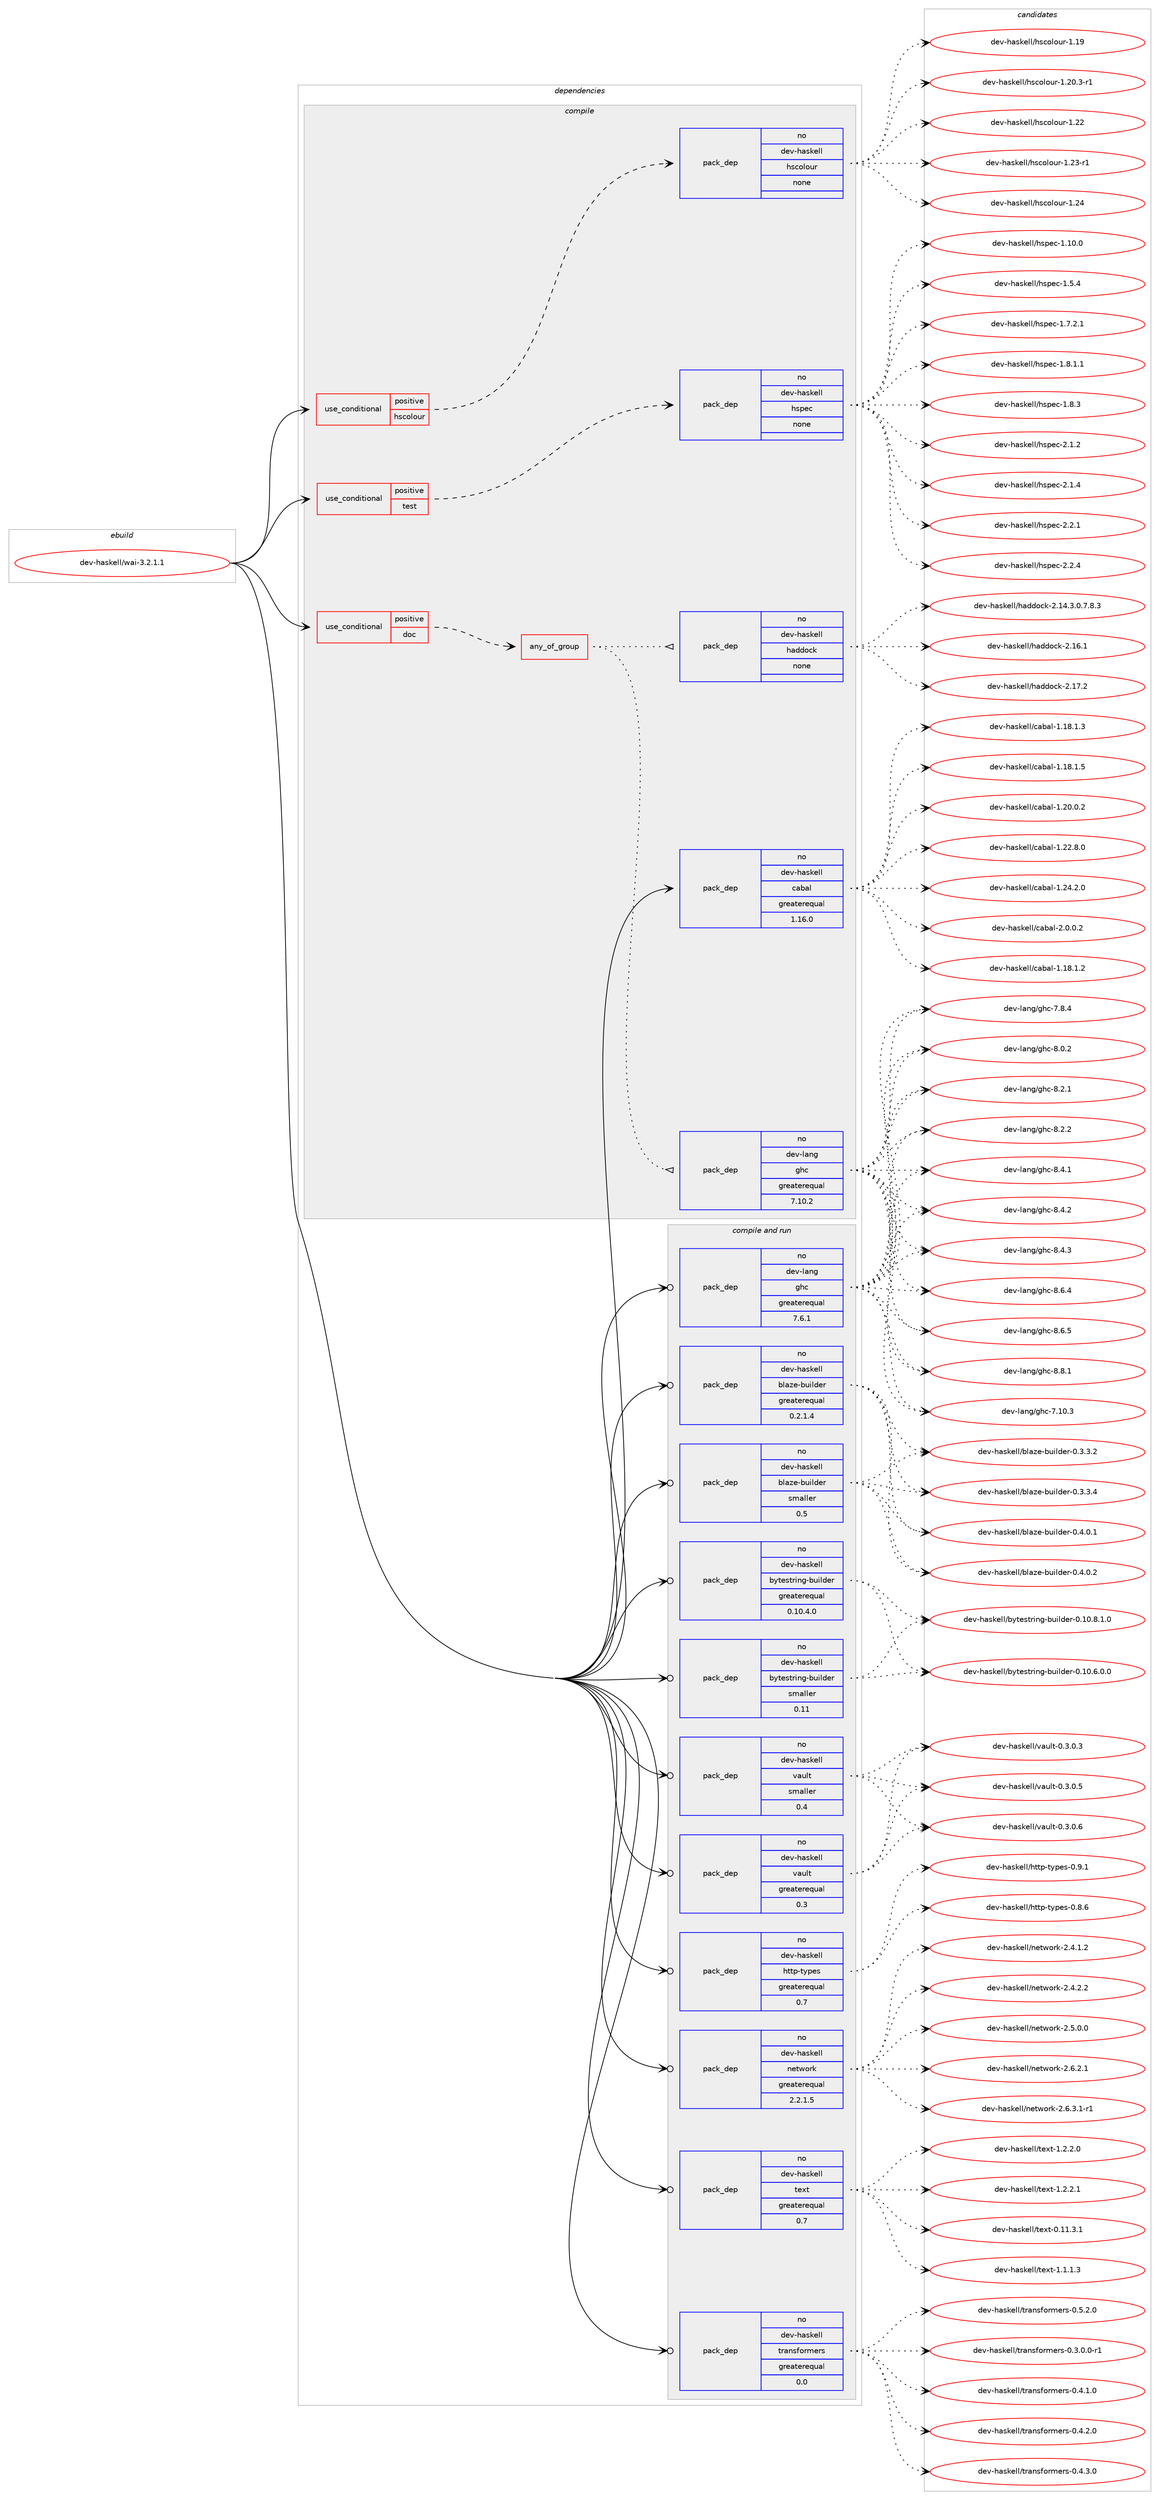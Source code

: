 digraph prolog {

# *************
# Graph options
# *************

newrank=true;
concentrate=true;
compound=true;
graph [rankdir=LR,fontname=Helvetica,fontsize=10,ranksep=1.5];#, ranksep=2.5, nodesep=0.2];
edge  [arrowhead=vee];
node  [fontname=Helvetica,fontsize=10];

# **********
# The ebuild
# **********

subgraph cluster_leftcol {
color=gray;
rank=same;
label=<<i>ebuild</i>>;
id [label="dev-haskell/wai-3.2.1.1", color=red, width=4, href="../dev-haskell/wai-3.2.1.1.svg"];
}

# ****************
# The dependencies
# ****************

subgraph cluster_midcol {
color=gray;
label=<<i>dependencies</i>>;
subgraph cluster_compile {
fillcolor="#eeeeee";
style=filled;
label=<<i>compile</i>>;
subgraph cond128119 {
dependency547163 [label=<<TABLE BORDER="0" CELLBORDER="1" CELLSPACING="0" CELLPADDING="4"><TR><TD ROWSPAN="3" CELLPADDING="10">use_conditional</TD></TR><TR><TD>positive</TD></TR><TR><TD>doc</TD></TR></TABLE>>, shape=none, color=red];
subgraph any10694 {
dependency547164 [label=<<TABLE BORDER="0" CELLBORDER="1" CELLSPACING="0" CELLPADDING="4"><TR><TD CELLPADDING="10">any_of_group</TD></TR></TABLE>>, shape=none, color=red];subgraph pack407993 {
dependency547165 [label=<<TABLE BORDER="0" CELLBORDER="1" CELLSPACING="0" CELLPADDING="4" WIDTH="220"><TR><TD ROWSPAN="6" CELLPADDING="30">pack_dep</TD></TR><TR><TD WIDTH="110">no</TD></TR><TR><TD>dev-haskell</TD></TR><TR><TD>haddock</TD></TR><TR><TD>none</TD></TR><TR><TD></TD></TR></TABLE>>, shape=none, color=blue];
}
dependency547164:e -> dependency547165:w [weight=20,style="dotted",arrowhead="oinv"];
subgraph pack407994 {
dependency547166 [label=<<TABLE BORDER="0" CELLBORDER="1" CELLSPACING="0" CELLPADDING="4" WIDTH="220"><TR><TD ROWSPAN="6" CELLPADDING="30">pack_dep</TD></TR><TR><TD WIDTH="110">no</TD></TR><TR><TD>dev-lang</TD></TR><TR><TD>ghc</TD></TR><TR><TD>greaterequal</TD></TR><TR><TD>7.10.2</TD></TR></TABLE>>, shape=none, color=blue];
}
dependency547164:e -> dependency547166:w [weight=20,style="dotted",arrowhead="oinv"];
}
dependency547163:e -> dependency547164:w [weight=20,style="dashed",arrowhead="vee"];
}
id:e -> dependency547163:w [weight=20,style="solid",arrowhead="vee"];
subgraph cond128120 {
dependency547167 [label=<<TABLE BORDER="0" CELLBORDER="1" CELLSPACING="0" CELLPADDING="4"><TR><TD ROWSPAN="3" CELLPADDING="10">use_conditional</TD></TR><TR><TD>positive</TD></TR><TR><TD>hscolour</TD></TR></TABLE>>, shape=none, color=red];
subgraph pack407995 {
dependency547168 [label=<<TABLE BORDER="0" CELLBORDER="1" CELLSPACING="0" CELLPADDING="4" WIDTH="220"><TR><TD ROWSPAN="6" CELLPADDING="30">pack_dep</TD></TR><TR><TD WIDTH="110">no</TD></TR><TR><TD>dev-haskell</TD></TR><TR><TD>hscolour</TD></TR><TR><TD>none</TD></TR><TR><TD></TD></TR></TABLE>>, shape=none, color=blue];
}
dependency547167:e -> dependency547168:w [weight=20,style="dashed",arrowhead="vee"];
}
id:e -> dependency547167:w [weight=20,style="solid",arrowhead="vee"];
subgraph cond128121 {
dependency547169 [label=<<TABLE BORDER="0" CELLBORDER="1" CELLSPACING="0" CELLPADDING="4"><TR><TD ROWSPAN="3" CELLPADDING="10">use_conditional</TD></TR><TR><TD>positive</TD></TR><TR><TD>test</TD></TR></TABLE>>, shape=none, color=red];
subgraph pack407996 {
dependency547170 [label=<<TABLE BORDER="0" CELLBORDER="1" CELLSPACING="0" CELLPADDING="4" WIDTH="220"><TR><TD ROWSPAN="6" CELLPADDING="30">pack_dep</TD></TR><TR><TD WIDTH="110">no</TD></TR><TR><TD>dev-haskell</TD></TR><TR><TD>hspec</TD></TR><TR><TD>none</TD></TR><TR><TD></TD></TR></TABLE>>, shape=none, color=blue];
}
dependency547169:e -> dependency547170:w [weight=20,style="dashed",arrowhead="vee"];
}
id:e -> dependency547169:w [weight=20,style="solid",arrowhead="vee"];
subgraph pack407997 {
dependency547171 [label=<<TABLE BORDER="0" CELLBORDER="1" CELLSPACING="0" CELLPADDING="4" WIDTH="220"><TR><TD ROWSPAN="6" CELLPADDING="30">pack_dep</TD></TR><TR><TD WIDTH="110">no</TD></TR><TR><TD>dev-haskell</TD></TR><TR><TD>cabal</TD></TR><TR><TD>greaterequal</TD></TR><TR><TD>1.16.0</TD></TR></TABLE>>, shape=none, color=blue];
}
id:e -> dependency547171:w [weight=20,style="solid",arrowhead="vee"];
}
subgraph cluster_compileandrun {
fillcolor="#eeeeee";
style=filled;
label=<<i>compile and run</i>>;
subgraph pack407998 {
dependency547172 [label=<<TABLE BORDER="0" CELLBORDER="1" CELLSPACING="0" CELLPADDING="4" WIDTH="220"><TR><TD ROWSPAN="6" CELLPADDING="30">pack_dep</TD></TR><TR><TD WIDTH="110">no</TD></TR><TR><TD>dev-haskell</TD></TR><TR><TD>blaze-builder</TD></TR><TR><TD>greaterequal</TD></TR><TR><TD>0.2.1.4</TD></TR></TABLE>>, shape=none, color=blue];
}
id:e -> dependency547172:w [weight=20,style="solid",arrowhead="odotvee"];
subgraph pack407999 {
dependency547173 [label=<<TABLE BORDER="0" CELLBORDER="1" CELLSPACING="0" CELLPADDING="4" WIDTH="220"><TR><TD ROWSPAN="6" CELLPADDING="30">pack_dep</TD></TR><TR><TD WIDTH="110">no</TD></TR><TR><TD>dev-haskell</TD></TR><TR><TD>blaze-builder</TD></TR><TR><TD>smaller</TD></TR><TR><TD>0.5</TD></TR></TABLE>>, shape=none, color=blue];
}
id:e -> dependency547173:w [weight=20,style="solid",arrowhead="odotvee"];
subgraph pack408000 {
dependency547174 [label=<<TABLE BORDER="0" CELLBORDER="1" CELLSPACING="0" CELLPADDING="4" WIDTH="220"><TR><TD ROWSPAN="6" CELLPADDING="30">pack_dep</TD></TR><TR><TD WIDTH="110">no</TD></TR><TR><TD>dev-haskell</TD></TR><TR><TD>bytestring-builder</TD></TR><TR><TD>greaterequal</TD></TR><TR><TD>0.10.4.0</TD></TR></TABLE>>, shape=none, color=blue];
}
id:e -> dependency547174:w [weight=20,style="solid",arrowhead="odotvee"];
subgraph pack408001 {
dependency547175 [label=<<TABLE BORDER="0" CELLBORDER="1" CELLSPACING="0" CELLPADDING="4" WIDTH="220"><TR><TD ROWSPAN="6" CELLPADDING="30">pack_dep</TD></TR><TR><TD WIDTH="110">no</TD></TR><TR><TD>dev-haskell</TD></TR><TR><TD>bytestring-builder</TD></TR><TR><TD>smaller</TD></TR><TR><TD>0.11</TD></TR></TABLE>>, shape=none, color=blue];
}
id:e -> dependency547175:w [weight=20,style="solid",arrowhead="odotvee"];
subgraph pack408002 {
dependency547176 [label=<<TABLE BORDER="0" CELLBORDER="1" CELLSPACING="0" CELLPADDING="4" WIDTH="220"><TR><TD ROWSPAN="6" CELLPADDING="30">pack_dep</TD></TR><TR><TD WIDTH="110">no</TD></TR><TR><TD>dev-haskell</TD></TR><TR><TD>http-types</TD></TR><TR><TD>greaterequal</TD></TR><TR><TD>0.7</TD></TR></TABLE>>, shape=none, color=blue];
}
id:e -> dependency547176:w [weight=20,style="solid",arrowhead="odotvee"];
subgraph pack408003 {
dependency547177 [label=<<TABLE BORDER="0" CELLBORDER="1" CELLSPACING="0" CELLPADDING="4" WIDTH="220"><TR><TD ROWSPAN="6" CELLPADDING="30">pack_dep</TD></TR><TR><TD WIDTH="110">no</TD></TR><TR><TD>dev-haskell</TD></TR><TR><TD>network</TD></TR><TR><TD>greaterequal</TD></TR><TR><TD>2.2.1.5</TD></TR></TABLE>>, shape=none, color=blue];
}
id:e -> dependency547177:w [weight=20,style="solid",arrowhead="odotvee"];
subgraph pack408004 {
dependency547178 [label=<<TABLE BORDER="0" CELLBORDER="1" CELLSPACING="0" CELLPADDING="4" WIDTH="220"><TR><TD ROWSPAN="6" CELLPADDING="30">pack_dep</TD></TR><TR><TD WIDTH="110">no</TD></TR><TR><TD>dev-haskell</TD></TR><TR><TD>text</TD></TR><TR><TD>greaterequal</TD></TR><TR><TD>0.7</TD></TR></TABLE>>, shape=none, color=blue];
}
id:e -> dependency547178:w [weight=20,style="solid",arrowhead="odotvee"];
subgraph pack408005 {
dependency547179 [label=<<TABLE BORDER="0" CELLBORDER="1" CELLSPACING="0" CELLPADDING="4" WIDTH="220"><TR><TD ROWSPAN="6" CELLPADDING="30">pack_dep</TD></TR><TR><TD WIDTH="110">no</TD></TR><TR><TD>dev-haskell</TD></TR><TR><TD>transformers</TD></TR><TR><TD>greaterequal</TD></TR><TR><TD>0.0</TD></TR></TABLE>>, shape=none, color=blue];
}
id:e -> dependency547179:w [weight=20,style="solid",arrowhead="odotvee"];
subgraph pack408006 {
dependency547180 [label=<<TABLE BORDER="0" CELLBORDER="1" CELLSPACING="0" CELLPADDING="4" WIDTH="220"><TR><TD ROWSPAN="6" CELLPADDING="30">pack_dep</TD></TR><TR><TD WIDTH="110">no</TD></TR><TR><TD>dev-haskell</TD></TR><TR><TD>vault</TD></TR><TR><TD>greaterequal</TD></TR><TR><TD>0.3</TD></TR></TABLE>>, shape=none, color=blue];
}
id:e -> dependency547180:w [weight=20,style="solid",arrowhead="odotvee"];
subgraph pack408007 {
dependency547181 [label=<<TABLE BORDER="0" CELLBORDER="1" CELLSPACING="0" CELLPADDING="4" WIDTH="220"><TR><TD ROWSPAN="6" CELLPADDING="30">pack_dep</TD></TR><TR><TD WIDTH="110">no</TD></TR><TR><TD>dev-haskell</TD></TR><TR><TD>vault</TD></TR><TR><TD>smaller</TD></TR><TR><TD>0.4</TD></TR></TABLE>>, shape=none, color=blue];
}
id:e -> dependency547181:w [weight=20,style="solid",arrowhead="odotvee"];
subgraph pack408008 {
dependency547182 [label=<<TABLE BORDER="0" CELLBORDER="1" CELLSPACING="0" CELLPADDING="4" WIDTH="220"><TR><TD ROWSPAN="6" CELLPADDING="30">pack_dep</TD></TR><TR><TD WIDTH="110">no</TD></TR><TR><TD>dev-lang</TD></TR><TR><TD>ghc</TD></TR><TR><TD>greaterequal</TD></TR><TR><TD>7.6.1</TD></TR></TABLE>>, shape=none, color=blue];
}
id:e -> dependency547182:w [weight=20,style="solid",arrowhead="odotvee"];
}
subgraph cluster_run {
fillcolor="#eeeeee";
style=filled;
label=<<i>run</i>>;
}
}

# **************
# The candidates
# **************

subgraph cluster_choices {
rank=same;
color=gray;
label=<<i>candidates</i>>;

subgraph choice407993 {
color=black;
nodesep=1;
choice1001011184510497115107101108108471049710010011199107455046495246514648465546564651 [label="dev-haskell/haddock-2.14.3.0.7.8.3", color=red, width=4,href="../dev-haskell/haddock-2.14.3.0.7.8.3.svg"];
choice100101118451049711510710110810847104971001001119910745504649544649 [label="dev-haskell/haddock-2.16.1", color=red, width=4,href="../dev-haskell/haddock-2.16.1.svg"];
choice100101118451049711510710110810847104971001001119910745504649554650 [label="dev-haskell/haddock-2.17.2", color=red, width=4,href="../dev-haskell/haddock-2.17.2.svg"];
dependency547165:e -> choice1001011184510497115107101108108471049710010011199107455046495246514648465546564651:w [style=dotted,weight="100"];
dependency547165:e -> choice100101118451049711510710110810847104971001001119910745504649544649:w [style=dotted,weight="100"];
dependency547165:e -> choice100101118451049711510710110810847104971001001119910745504649554650:w [style=dotted,weight="100"];
}
subgraph choice407994 {
color=black;
nodesep=1;
choice1001011184510897110103471031049945554649484651 [label="dev-lang/ghc-7.10.3", color=red, width=4,href="../dev-lang/ghc-7.10.3.svg"];
choice10010111845108971101034710310499455546564652 [label="dev-lang/ghc-7.8.4", color=red, width=4,href="../dev-lang/ghc-7.8.4.svg"];
choice10010111845108971101034710310499455646484650 [label="dev-lang/ghc-8.0.2", color=red, width=4,href="../dev-lang/ghc-8.0.2.svg"];
choice10010111845108971101034710310499455646504649 [label="dev-lang/ghc-8.2.1", color=red, width=4,href="../dev-lang/ghc-8.2.1.svg"];
choice10010111845108971101034710310499455646504650 [label="dev-lang/ghc-8.2.2", color=red, width=4,href="../dev-lang/ghc-8.2.2.svg"];
choice10010111845108971101034710310499455646524649 [label="dev-lang/ghc-8.4.1", color=red, width=4,href="../dev-lang/ghc-8.4.1.svg"];
choice10010111845108971101034710310499455646524650 [label="dev-lang/ghc-8.4.2", color=red, width=4,href="../dev-lang/ghc-8.4.2.svg"];
choice10010111845108971101034710310499455646524651 [label="dev-lang/ghc-8.4.3", color=red, width=4,href="../dev-lang/ghc-8.4.3.svg"];
choice10010111845108971101034710310499455646544652 [label="dev-lang/ghc-8.6.4", color=red, width=4,href="../dev-lang/ghc-8.6.4.svg"];
choice10010111845108971101034710310499455646544653 [label="dev-lang/ghc-8.6.5", color=red, width=4,href="../dev-lang/ghc-8.6.5.svg"];
choice10010111845108971101034710310499455646564649 [label="dev-lang/ghc-8.8.1", color=red, width=4,href="../dev-lang/ghc-8.8.1.svg"];
dependency547166:e -> choice1001011184510897110103471031049945554649484651:w [style=dotted,weight="100"];
dependency547166:e -> choice10010111845108971101034710310499455546564652:w [style=dotted,weight="100"];
dependency547166:e -> choice10010111845108971101034710310499455646484650:w [style=dotted,weight="100"];
dependency547166:e -> choice10010111845108971101034710310499455646504649:w [style=dotted,weight="100"];
dependency547166:e -> choice10010111845108971101034710310499455646504650:w [style=dotted,weight="100"];
dependency547166:e -> choice10010111845108971101034710310499455646524649:w [style=dotted,weight="100"];
dependency547166:e -> choice10010111845108971101034710310499455646524650:w [style=dotted,weight="100"];
dependency547166:e -> choice10010111845108971101034710310499455646524651:w [style=dotted,weight="100"];
dependency547166:e -> choice10010111845108971101034710310499455646544652:w [style=dotted,weight="100"];
dependency547166:e -> choice10010111845108971101034710310499455646544653:w [style=dotted,weight="100"];
dependency547166:e -> choice10010111845108971101034710310499455646564649:w [style=dotted,weight="100"];
}
subgraph choice407995 {
color=black;
nodesep=1;
choice100101118451049711510710110810847104115991111081111171144549464957 [label="dev-haskell/hscolour-1.19", color=red, width=4,href="../dev-haskell/hscolour-1.19.svg"];
choice10010111845104971151071011081084710411599111108111117114454946504846514511449 [label="dev-haskell/hscolour-1.20.3-r1", color=red, width=4,href="../dev-haskell/hscolour-1.20.3-r1.svg"];
choice100101118451049711510710110810847104115991111081111171144549465050 [label="dev-haskell/hscolour-1.22", color=red, width=4,href="../dev-haskell/hscolour-1.22.svg"];
choice1001011184510497115107101108108471041159911110811111711445494650514511449 [label="dev-haskell/hscolour-1.23-r1", color=red, width=4,href="../dev-haskell/hscolour-1.23-r1.svg"];
choice100101118451049711510710110810847104115991111081111171144549465052 [label="dev-haskell/hscolour-1.24", color=red, width=4,href="../dev-haskell/hscolour-1.24.svg"];
dependency547168:e -> choice100101118451049711510710110810847104115991111081111171144549464957:w [style=dotted,weight="100"];
dependency547168:e -> choice10010111845104971151071011081084710411599111108111117114454946504846514511449:w [style=dotted,weight="100"];
dependency547168:e -> choice100101118451049711510710110810847104115991111081111171144549465050:w [style=dotted,weight="100"];
dependency547168:e -> choice1001011184510497115107101108108471041159911110811111711445494650514511449:w [style=dotted,weight="100"];
dependency547168:e -> choice100101118451049711510710110810847104115991111081111171144549465052:w [style=dotted,weight="100"];
}
subgraph choice407996 {
color=black;
nodesep=1;
choice1001011184510497115107101108108471041151121019945494649484648 [label="dev-haskell/hspec-1.10.0", color=red, width=4,href="../dev-haskell/hspec-1.10.0.svg"];
choice10010111845104971151071011081084710411511210199454946534652 [label="dev-haskell/hspec-1.5.4", color=red, width=4,href="../dev-haskell/hspec-1.5.4.svg"];
choice100101118451049711510710110810847104115112101994549465546504649 [label="dev-haskell/hspec-1.7.2.1", color=red, width=4,href="../dev-haskell/hspec-1.7.2.1.svg"];
choice100101118451049711510710110810847104115112101994549465646494649 [label="dev-haskell/hspec-1.8.1.1", color=red, width=4,href="../dev-haskell/hspec-1.8.1.1.svg"];
choice10010111845104971151071011081084710411511210199454946564651 [label="dev-haskell/hspec-1.8.3", color=red, width=4,href="../dev-haskell/hspec-1.8.3.svg"];
choice10010111845104971151071011081084710411511210199455046494650 [label="dev-haskell/hspec-2.1.2", color=red, width=4,href="../dev-haskell/hspec-2.1.2.svg"];
choice10010111845104971151071011081084710411511210199455046494652 [label="dev-haskell/hspec-2.1.4", color=red, width=4,href="../dev-haskell/hspec-2.1.4.svg"];
choice10010111845104971151071011081084710411511210199455046504649 [label="dev-haskell/hspec-2.2.1", color=red, width=4,href="../dev-haskell/hspec-2.2.1.svg"];
choice10010111845104971151071011081084710411511210199455046504652 [label="dev-haskell/hspec-2.2.4", color=red, width=4,href="../dev-haskell/hspec-2.2.4.svg"];
dependency547170:e -> choice1001011184510497115107101108108471041151121019945494649484648:w [style=dotted,weight="100"];
dependency547170:e -> choice10010111845104971151071011081084710411511210199454946534652:w [style=dotted,weight="100"];
dependency547170:e -> choice100101118451049711510710110810847104115112101994549465546504649:w [style=dotted,weight="100"];
dependency547170:e -> choice100101118451049711510710110810847104115112101994549465646494649:w [style=dotted,weight="100"];
dependency547170:e -> choice10010111845104971151071011081084710411511210199454946564651:w [style=dotted,weight="100"];
dependency547170:e -> choice10010111845104971151071011081084710411511210199455046494650:w [style=dotted,weight="100"];
dependency547170:e -> choice10010111845104971151071011081084710411511210199455046494652:w [style=dotted,weight="100"];
dependency547170:e -> choice10010111845104971151071011081084710411511210199455046504649:w [style=dotted,weight="100"];
dependency547170:e -> choice10010111845104971151071011081084710411511210199455046504652:w [style=dotted,weight="100"];
}
subgraph choice407997 {
color=black;
nodesep=1;
choice10010111845104971151071011081084799979897108454946495646494650 [label="dev-haskell/cabal-1.18.1.2", color=red, width=4,href="../dev-haskell/cabal-1.18.1.2.svg"];
choice10010111845104971151071011081084799979897108454946495646494651 [label="dev-haskell/cabal-1.18.1.3", color=red, width=4,href="../dev-haskell/cabal-1.18.1.3.svg"];
choice10010111845104971151071011081084799979897108454946495646494653 [label="dev-haskell/cabal-1.18.1.5", color=red, width=4,href="../dev-haskell/cabal-1.18.1.5.svg"];
choice10010111845104971151071011081084799979897108454946504846484650 [label="dev-haskell/cabal-1.20.0.2", color=red, width=4,href="../dev-haskell/cabal-1.20.0.2.svg"];
choice10010111845104971151071011081084799979897108454946505046564648 [label="dev-haskell/cabal-1.22.8.0", color=red, width=4,href="../dev-haskell/cabal-1.22.8.0.svg"];
choice10010111845104971151071011081084799979897108454946505246504648 [label="dev-haskell/cabal-1.24.2.0", color=red, width=4,href="../dev-haskell/cabal-1.24.2.0.svg"];
choice100101118451049711510710110810847999798971084550464846484650 [label="dev-haskell/cabal-2.0.0.2", color=red, width=4,href="../dev-haskell/cabal-2.0.0.2.svg"];
dependency547171:e -> choice10010111845104971151071011081084799979897108454946495646494650:w [style=dotted,weight="100"];
dependency547171:e -> choice10010111845104971151071011081084799979897108454946495646494651:w [style=dotted,weight="100"];
dependency547171:e -> choice10010111845104971151071011081084799979897108454946495646494653:w [style=dotted,weight="100"];
dependency547171:e -> choice10010111845104971151071011081084799979897108454946504846484650:w [style=dotted,weight="100"];
dependency547171:e -> choice10010111845104971151071011081084799979897108454946505046564648:w [style=dotted,weight="100"];
dependency547171:e -> choice10010111845104971151071011081084799979897108454946505246504648:w [style=dotted,weight="100"];
dependency547171:e -> choice100101118451049711510710110810847999798971084550464846484650:w [style=dotted,weight="100"];
}
subgraph choice407998 {
color=black;
nodesep=1;
choice100101118451049711510710110810847981089712210145981171051081001011144548465146514650 [label="dev-haskell/blaze-builder-0.3.3.2", color=red, width=4,href="../dev-haskell/blaze-builder-0.3.3.2.svg"];
choice100101118451049711510710110810847981089712210145981171051081001011144548465146514652 [label="dev-haskell/blaze-builder-0.3.3.4", color=red, width=4,href="../dev-haskell/blaze-builder-0.3.3.4.svg"];
choice100101118451049711510710110810847981089712210145981171051081001011144548465246484649 [label="dev-haskell/blaze-builder-0.4.0.1", color=red, width=4,href="../dev-haskell/blaze-builder-0.4.0.1.svg"];
choice100101118451049711510710110810847981089712210145981171051081001011144548465246484650 [label="dev-haskell/blaze-builder-0.4.0.2", color=red, width=4,href="../dev-haskell/blaze-builder-0.4.0.2.svg"];
dependency547172:e -> choice100101118451049711510710110810847981089712210145981171051081001011144548465146514650:w [style=dotted,weight="100"];
dependency547172:e -> choice100101118451049711510710110810847981089712210145981171051081001011144548465146514652:w [style=dotted,weight="100"];
dependency547172:e -> choice100101118451049711510710110810847981089712210145981171051081001011144548465246484649:w [style=dotted,weight="100"];
dependency547172:e -> choice100101118451049711510710110810847981089712210145981171051081001011144548465246484650:w [style=dotted,weight="100"];
}
subgraph choice407999 {
color=black;
nodesep=1;
choice100101118451049711510710110810847981089712210145981171051081001011144548465146514650 [label="dev-haskell/blaze-builder-0.3.3.2", color=red, width=4,href="../dev-haskell/blaze-builder-0.3.3.2.svg"];
choice100101118451049711510710110810847981089712210145981171051081001011144548465146514652 [label="dev-haskell/blaze-builder-0.3.3.4", color=red, width=4,href="../dev-haskell/blaze-builder-0.3.3.4.svg"];
choice100101118451049711510710110810847981089712210145981171051081001011144548465246484649 [label="dev-haskell/blaze-builder-0.4.0.1", color=red, width=4,href="../dev-haskell/blaze-builder-0.4.0.1.svg"];
choice100101118451049711510710110810847981089712210145981171051081001011144548465246484650 [label="dev-haskell/blaze-builder-0.4.0.2", color=red, width=4,href="../dev-haskell/blaze-builder-0.4.0.2.svg"];
dependency547173:e -> choice100101118451049711510710110810847981089712210145981171051081001011144548465146514650:w [style=dotted,weight="100"];
dependency547173:e -> choice100101118451049711510710110810847981089712210145981171051081001011144548465146514652:w [style=dotted,weight="100"];
dependency547173:e -> choice100101118451049711510710110810847981089712210145981171051081001011144548465246484649:w [style=dotted,weight="100"];
dependency547173:e -> choice100101118451049711510710110810847981089712210145981171051081001011144548465246484650:w [style=dotted,weight="100"];
}
subgraph choice408000 {
color=black;
nodesep=1;
choice1001011184510497115107101108108479812111610111511611410511010345981171051081001011144548464948465446484648 [label="dev-haskell/bytestring-builder-0.10.6.0.0", color=red, width=4,href="../dev-haskell/bytestring-builder-0.10.6.0.0.svg"];
choice1001011184510497115107101108108479812111610111511611410511010345981171051081001011144548464948465646494648 [label="dev-haskell/bytestring-builder-0.10.8.1.0", color=red, width=4,href="../dev-haskell/bytestring-builder-0.10.8.1.0.svg"];
dependency547174:e -> choice1001011184510497115107101108108479812111610111511611410511010345981171051081001011144548464948465446484648:w [style=dotted,weight="100"];
dependency547174:e -> choice1001011184510497115107101108108479812111610111511611410511010345981171051081001011144548464948465646494648:w [style=dotted,weight="100"];
}
subgraph choice408001 {
color=black;
nodesep=1;
choice1001011184510497115107101108108479812111610111511611410511010345981171051081001011144548464948465446484648 [label="dev-haskell/bytestring-builder-0.10.6.0.0", color=red, width=4,href="../dev-haskell/bytestring-builder-0.10.6.0.0.svg"];
choice1001011184510497115107101108108479812111610111511611410511010345981171051081001011144548464948465646494648 [label="dev-haskell/bytestring-builder-0.10.8.1.0", color=red, width=4,href="../dev-haskell/bytestring-builder-0.10.8.1.0.svg"];
dependency547175:e -> choice1001011184510497115107101108108479812111610111511611410511010345981171051081001011144548464948465446484648:w [style=dotted,weight="100"];
dependency547175:e -> choice1001011184510497115107101108108479812111610111511611410511010345981171051081001011144548464948465646494648:w [style=dotted,weight="100"];
}
subgraph choice408002 {
color=black;
nodesep=1;
choice10010111845104971151071011081084710411611611245116121112101115454846564654 [label="dev-haskell/http-types-0.8.6", color=red, width=4,href="../dev-haskell/http-types-0.8.6.svg"];
choice10010111845104971151071011081084710411611611245116121112101115454846574649 [label="dev-haskell/http-types-0.9.1", color=red, width=4,href="../dev-haskell/http-types-0.9.1.svg"];
dependency547176:e -> choice10010111845104971151071011081084710411611611245116121112101115454846564654:w [style=dotted,weight="100"];
dependency547176:e -> choice10010111845104971151071011081084710411611611245116121112101115454846574649:w [style=dotted,weight="100"];
}
subgraph choice408003 {
color=black;
nodesep=1;
choice1001011184510497115107101108108471101011161191111141074550465246494650 [label="dev-haskell/network-2.4.1.2", color=red, width=4,href="../dev-haskell/network-2.4.1.2.svg"];
choice1001011184510497115107101108108471101011161191111141074550465246504650 [label="dev-haskell/network-2.4.2.2", color=red, width=4,href="../dev-haskell/network-2.4.2.2.svg"];
choice1001011184510497115107101108108471101011161191111141074550465346484648 [label="dev-haskell/network-2.5.0.0", color=red, width=4,href="../dev-haskell/network-2.5.0.0.svg"];
choice1001011184510497115107101108108471101011161191111141074550465446504649 [label="dev-haskell/network-2.6.2.1", color=red, width=4,href="../dev-haskell/network-2.6.2.1.svg"];
choice10010111845104971151071011081084711010111611911111410745504654465146494511449 [label="dev-haskell/network-2.6.3.1-r1", color=red, width=4,href="../dev-haskell/network-2.6.3.1-r1.svg"];
dependency547177:e -> choice1001011184510497115107101108108471101011161191111141074550465246494650:w [style=dotted,weight="100"];
dependency547177:e -> choice1001011184510497115107101108108471101011161191111141074550465246504650:w [style=dotted,weight="100"];
dependency547177:e -> choice1001011184510497115107101108108471101011161191111141074550465346484648:w [style=dotted,weight="100"];
dependency547177:e -> choice1001011184510497115107101108108471101011161191111141074550465446504649:w [style=dotted,weight="100"];
dependency547177:e -> choice10010111845104971151071011081084711010111611911111410745504654465146494511449:w [style=dotted,weight="100"];
}
subgraph choice408004 {
color=black;
nodesep=1;
choice100101118451049711510710110810847116101120116454846494946514649 [label="dev-haskell/text-0.11.3.1", color=red, width=4,href="../dev-haskell/text-0.11.3.1.svg"];
choice1001011184510497115107101108108471161011201164549464946494651 [label="dev-haskell/text-1.1.1.3", color=red, width=4,href="../dev-haskell/text-1.1.1.3.svg"];
choice1001011184510497115107101108108471161011201164549465046504648 [label="dev-haskell/text-1.2.2.0", color=red, width=4,href="../dev-haskell/text-1.2.2.0.svg"];
choice1001011184510497115107101108108471161011201164549465046504649 [label="dev-haskell/text-1.2.2.1", color=red, width=4,href="../dev-haskell/text-1.2.2.1.svg"];
dependency547178:e -> choice100101118451049711510710110810847116101120116454846494946514649:w [style=dotted,weight="100"];
dependency547178:e -> choice1001011184510497115107101108108471161011201164549464946494651:w [style=dotted,weight="100"];
dependency547178:e -> choice1001011184510497115107101108108471161011201164549465046504648:w [style=dotted,weight="100"];
dependency547178:e -> choice1001011184510497115107101108108471161011201164549465046504649:w [style=dotted,weight="100"];
}
subgraph choice408005 {
color=black;
nodesep=1;
choice1001011184510497115107101108108471161149711011510211111410910111411545484651464846484511449 [label="dev-haskell/transformers-0.3.0.0-r1", color=red, width=4,href="../dev-haskell/transformers-0.3.0.0-r1.svg"];
choice100101118451049711510710110810847116114971101151021111141091011141154548465246494648 [label="dev-haskell/transformers-0.4.1.0", color=red, width=4,href="../dev-haskell/transformers-0.4.1.0.svg"];
choice100101118451049711510710110810847116114971101151021111141091011141154548465246504648 [label="dev-haskell/transformers-0.4.2.0", color=red, width=4,href="../dev-haskell/transformers-0.4.2.0.svg"];
choice100101118451049711510710110810847116114971101151021111141091011141154548465246514648 [label="dev-haskell/transformers-0.4.3.0", color=red, width=4,href="../dev-haskell/transformers-0.4.3.0.svg"];
choice100101118451049711510710110810847116114971101151021111141091011141154548465346504648 [label="dev-haskell/transformers-0.5.2.0", color=red, width=4,href="../dev-haskell/transformers-0.5.2.0.svg"];
dependency547179:e -> choice1001011184510497115107101108108471161149711011510211111410910111411545484651464846484511449:w [style=dotted,weight="100"];
dependency547179:e -> choice100101118451049711510710110810847116114971101151021111141091011141154548465246494648:w [style=dotted,weight="100"];
dependency547179:e -> choice100101118451049711510710110810847116114971101151021111141091011141154548465246504648:w [style=dotted,weight="100"];
dependency547179:e -> choice100101118451049711510710110810847116114971101151021111141091011141154548465246514648:w [style=dotted,weight="100"];
dependency547179:e -> choice100101118451049711510710110810847116114971101151021111141091011141154548465346504648:w [style=dotted,weight="100"];
}
subgraph choice408006 {
color=black;
nodesep=1;
choice100101118451049711510710110810847118971171081164548465146484651 [label="dev-haskell/vault-0.3.0.3", color=red, width=4,href="../dev-haskell/vault-0.3.0.3.svg"];
choice100101118451049711510710110810847118971171081164548465146484653 [label="dev-haskell/vault-0.3.0.5", color=red, width=4,href="../dev-haskell/vault-0.3.0.5.svg"];
choice100101118451049711510710110810847118971171081164548465146484654 [label="dev-haskell/vault-0.3.0.6", color=red, width=4,href="../dev-haskell/vault-0.3.0.6.svg"];
dependency547180:e -> choice100101118451049711510710110810847118971171081164548465146484651:w [style=dotted,weight="100"];
dependency547180:e -> choice100101118451049711510710110810847118971171081164548465146484653:w [style=dotted,weight="100"];
dependency547180:e -> choice100101118451049711510710110810847118971171081164548465146484654:w [style=dotted,weight="100"];
}
subgraph choice408007 {
color=black;
nodesep=1;
choice100101118451049711510710110810847118971171081164548465146484651 [label="dev-haskell/vault-0.3.0.3", color=red, width=4,href="../dev-haskell/vault-0.3.0.3.svg"];
choice100101118451049711510710110810847118971171081164548465146484653 [label="dev-haskell/vault-0.3.0.5", color=red, width=4,href="../dev-haskell/vault-0.3.0.5.svg"];
choice100101118451049711510710110810847118971171081164548465146484654 [label="dev-haskell/vault-0.3.0.6", color=red, width=4,href="../dev-haskell/vault-0.3.0.6.svg"];
dependency547181:e -> choice100101118451049711510710110810847118971171081164548465146484651:w [style=dotted,weight="100"];
dependency547181:e -> choice100101118451049711510710110810847118971171081164548465146484653:w [style=dotted,weight="100"];
dependency547181:e -> choice100101118451049711510710110810847118971171081164548465146484654:w [style=dotted,weight="100"];
}
subgraph choice408008 {
color=black;
nodesep=1;
choice1001011184510897110103471031049945554649484651 [label="dev-lang/ghc-7.10.3", color=red, width=4,href="../dev-lang/ghc-7.10.3.svg"];
choice10010111845108971101034710310499455546564652 [label="dev-lang/ghc-7.8.4", color=red, width=4,href="../dev-lang/ghc-7.8.4.svg"];
choice10010111845108971101034710310499455646484650 [label="dev-lang/ghc-8.0.2", color=red, width=4,href="../dev-lang/ghc-8.0.2.svg"];
choice10010111845108971101034710310499455646504649 [label="dev-lang/ghc-8.2.1", color=red, width=4,href="../dev-lang/ghc-8.2.1.svg"];
choice10010111845108971101034710310499455646504650 [label="dev-lang/ghc-8.2.2", color=red, width=4,href="../dev-lang/ghc-8.2.2.svg"];
choice10010111845108971101034710310499455646524649 [label="dev-lang/ghc-8.4.1", color=red, width=4,href="../dev-lang/ghc-8.4.1.svg"];
choice10010111845108971101034710310499455646524650 [label="dev-lang/ghc-8.4.2", color=red, width=4,href="../dev-lang/ghc-8.4.2.svg"];
choice10010111845108971101034710310499455646524651 [label="dev-lang/ghc-8.4.3", color=red, width=4,href="../dev-lang/ghc-8.4.3.svg"];
choice10010111845108971101034710310499455646544652 [label="dev-lang/ghc-8.6.4", color=red, width=4,href="../dev-lang/ghc-8.6.4.svg"];
choice10010111845108971101034710310499455646544653 [label="dev-lang/ghc-8.6.5", color=red, width=4,href="../dev-lang/ghc-8.6.5.svg"];
choice10010111845108971101034710310499455646564649 [label="dev-lang/ghc-8.8.1", color=red, width=4,href="../dev-lang/ghc-8.8.1.svg"];
dependency547182:e -> choice1001011184510897110103471031049945554649484651:w [style=dotted,weight="100"];
dependency547182:e -> choice10010111845108971101034710310499455546564652:w [style=dotted,weight="100"];
dependency547182:e -> choice10010111845108971101034710310499455646484650:w [style=dotted,weight="100"];
dependency547182:e -> choice10010111845108971101034710310499455646504649:w [style=dotted,weight="100"];
dependency547182:e -> choice10010111845108971101034710310499455646504650:w [style=dotted,weight="100"];
dependency547182:e -> choice10010111845108971101034710310499455646524649:w [style=dotted,weight="100"];
dependency547182:e -> choice10010111845108971101034710310499455646524650:w [style=dotted,weight="100"];
dependency547182:e -> choice10010111845108971101034710310499455646524651:w [style=dotted,weight="100"];
dependency547182:e -> choice10010111845108971101034710310499455646544652:w [style=dotted,weight="100"];
dependency547182:e -> choice10010111845108971101034710310499455646544653:w [style=dotted,weight="100"];
dependency547182:e -> choice10010111845108971101034710310499455646564649:w [style=dotted,weight="100"];
}
}

}

